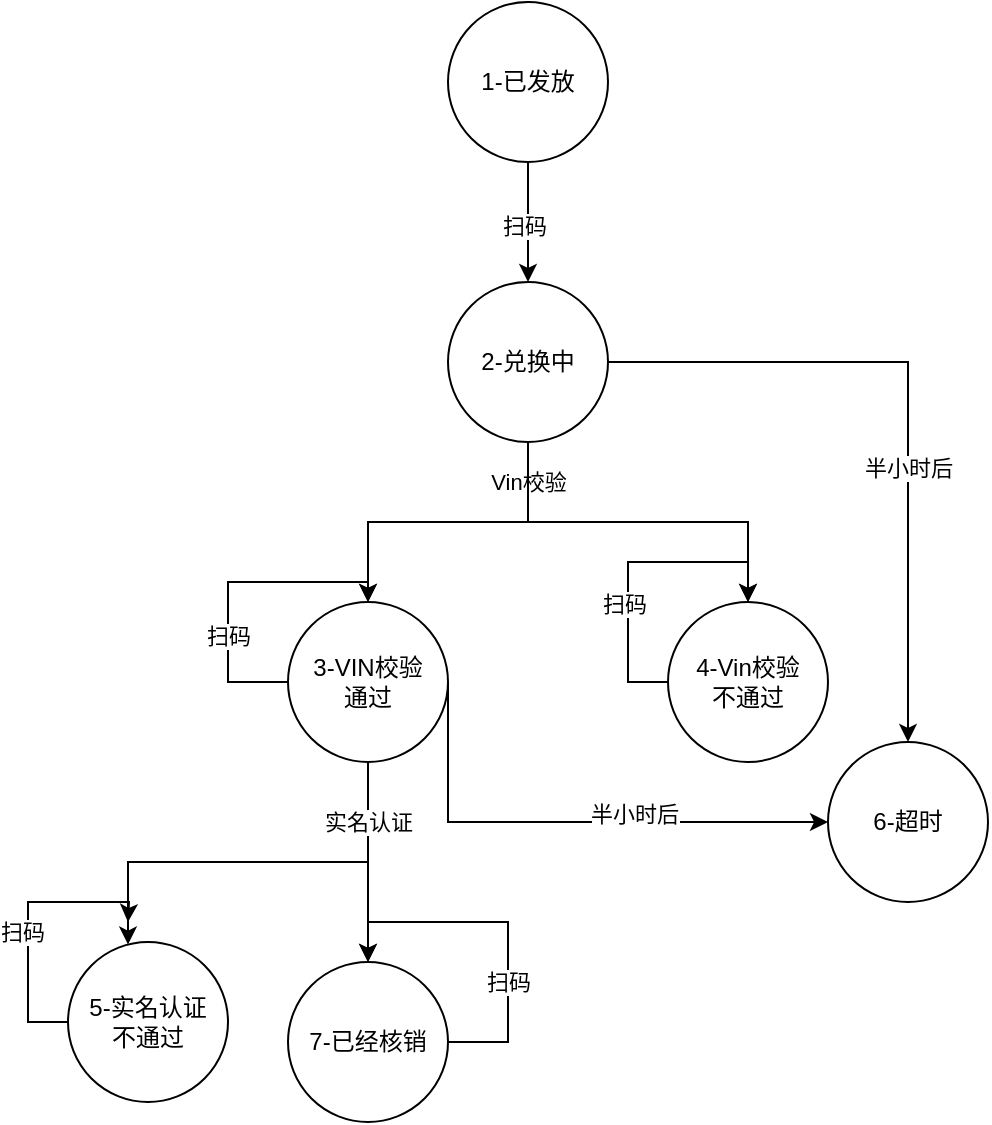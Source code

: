 <mxfile version="20.8.3" type="github">
  <diagram id="C5RBs43oDa-KdzZeNtuy" name="Page-1">
    <mxGraphModel dx="954" dy="479" grid="1" gridSize="10" guides="1" tooltips="1" connect="1" arrows="1" fold="1" page="1" pageScale="1" pageWidth="827" pageHeight="1169" math="0" shadow="0">
      <root>
        <mxCell id="WIyWlLk6GJQsqaUBKTNV-0" />
        <mxCell id="WIyWlLk6GJQsqaUBKTNV-1" parent="WIyWlLk6GJQsqaUBKTNV-0" />
        <mxCell id="26Wq_NfY63DLI9W3hV-0-4" value="Vin校验" style="edgeStyle=orthogonalEdgeStyle;rounded=0;orthogonalLoop=1;jettySize=auto;html=1;entryX=0.5;entryY=0;entryDx=0;entryDy=0;" edge="1" parent="WIyWlLk6GJQsqaUBKTNV-1" target="26Wq_NfY63DLI9W3hV-0-3">
          <mxGeometry x="-0.789" relative="1" as="geometry">
            <mxPoint x="320" y="230" as="sourcePoint" />
            <Array as="points">
              <mxPoint x="320" y="270" />
              <mxPoint x="430" y="270" />
            </Array>
            <mxPoint as="offset" />
          </mxGeometry>
        </mxCell>
        <mxCell id="26Wq_NfY63DLI9W3hV-0-5" style="edgeStyle=orthogonalEdgeStyle;rounded=0;orthogonalLoop=1;jettySize=auto;html=1;" edge="1" parent="WIyWlLk6GJQsqaUBKTNV-1" source="26Wq_NfY63DLI9W3hV-0-1" target="26Wq_NfY63DLI9W3hV-0-2">
          <mxGeometry relative="1" as="geometry" />
        </mxCell>
        <mxCell id="26Wq_NfY63DLI9W3hV-0-20" style="edgeStyle=orthogonalEdgeStyle;rounded=0;orthogonalLoop=1;jettySize=auto;html=1;entryX=0.5;entryY=0;entryDx=0;entryDy=0;" edge="1" parent="WIyWlLk6GJQsqaUBKTNV-1" source="26Wq_NfY63DLI9W3hV-0-1" target="26Wq_NfY63DLI9W3hV-0-7">
          <mxGeometry relative="1" as="geometry" />
        </mxCell>
        <mxCell id="26Wq_NfY63DLI9W3hV-0-21" value="半小时后" style="edgeLabel;html=1;align=center;verticalAlign=middle;resizable=0;points=[];" vertex="1" connectable="0" parent="26Wq_NfY63DLI9W3hV-0-20">
          <mxGeometry x="0.195" relative="1" as="geometry">
            <mxPoint as="offset" />
          </mxGeometry>
        </mxCell>
        <mxCell id="26Wq_NfY63DLI9W3hV-0-1" value="2-兑换中" style="ellipse;whiteSpace=wrap;html=1;aspect=fixed;" vertex="1" parent="WIyWlLk6GJQsqaUBKTNV-1">
          <mxGeometry x="280" y="150" width="80" height="80" as="geometry" />
        </mxCell>
        <mxCell id="26Wq_NfY63DLI9W3hV-0-9" style="edgeStyle=orthogonalEdgeStyle;rounded=0;orthogonalLoop=1;jettySize=auto;html=1;exitX=0.5;exitY=1;exitDx=0;exitDy=0;" edge="1" parent="WIyWlLk6GJQsqaUBKTNV-1" source="26Wq_NfY63DLI9W3hV-0-2" target="26Wq_NfY63DLI9W3hV-0-6">
          <mxGeometry relative="1" as="geometry">
            <mxPoint x="200" y="450" as="sourcePoint" />
            <Array as="points">
              <mxPoint x="240" y="440" />
              <mxPoint x="120" y="440" />
            </Array>
          </mxGeometry>
        </mxCell>
        <mxCell id="26Wq_NfY63DLI9W3hV-0-11" style="edgeStyle=orthogonalEdgeStyle;rounded=0;orthogonalLoop=1;jettySize=auto;html=1;" edge="1" parent="WIyWlLk6GJQsqaUBKTNV-1" source="26Wq_NfY63DLI9W3hV-0-2" target="26Wq_NfY63DLI9W3hV-0-8">
          <mxGeometry relative="1" as="geometry" />
        </mxCell>
        <mxCell id="26Wq_NfY63DLI9W3hV-0-22" value="实名认证" style="edgeLabel;html=1;align=center;verticalAlign=middle;resizable=0;points=[];" vertex="1" connectable="0" parent="26Wq_NfY63DLI9W3hV-0-11">
          <mxGeometry x="-0.677" relative="1" as="geometry">
            <mxPoint y="14" as="offset" />
          </mxGeometry>
        </mxCell>
        <mxCell id="26Wq_NfY63DLI9W3hV-0-17" style="edgeStyle=orthogonalEdgeStyle;rounded=0;orthogonalLoop=1;jettySize=auto;html=1;exitX=1;exitY=0.5;exitDx=0;exitDy=0;entryX=0;entryY=0.5;entryDx=0;entryDy=0;" edge="1" parent="WIyWlLk6GJQsqaUBKTNV-1" source="26Wq_NfY63DLI9W3hV-0-2" target="26Wq_NfY63DLI9W3hV-0-7">
          <mxGeometry relative="1" as="geometry">
            <Array as="points">
              <mxPoint x="280" y="420" />
            </Array>
          </mxGeometry>
        </mxCell>
        <mxCell id="26Wq_NfY63DLI9W3hV-0-27" value="半小时后" style="edgeLabel;html=1;align=center;verticalAlign=middle;resizable=0;points=[];" vertex="1" connectable="0" parent="26Wq_NfY63DLI9W3hV-0-17">
          <mxGeometry x="0.253" y="4" relative="1" as="geometry">
            <mxPoint as="offset" />
          </mxGeometry>
        </mxCell>
        <mxCell id="26Wq_NfY63DLI9W3hV-0-2" value="3-VIN校验&lt;br&gt;通过" style="ellipse;whiteSpace=wrap;html=1;aspect=fixed;" vertex="1" parent="WIyWlLk6GJQsqaUBKTNV-1">
          <mxGeometry x="200" y="310" width="80" height="80" as="geometry" />
        </mxCell>
        <mxCell id="26Wq_NfY63DLI9W3hV-0-28" style="edgeStyle=orthogonalEdgeStyle;rounded=0;orthogonalLoop=1;jettySize=auto;html=1;entryX=0.5;entryY=0;entryDx=0;entryDy=0;exitX=0;exitY=0.5;exitDx=0;exitDy=0;" edge="1" parent="WIyWlLk6GJQsqaUBKTNV-1" source="26Wq_NfY63DLI9W3hV-0-3" target="26Wq_NfY63DLI9W3hV-0-3">
          <mxGeometry relative="1" as="geometry">
            <mxPoint x="350" y="400" as="targetPoint" />
            <Array as="points">
              <mxPoint x="370" y="350" />
              <mxPoint x="370" y="290" />
              <mxPoint x="430" y="290" />
            </Array>
          </mxGeometry>
        </mxCell>
        <mxCell id="26Wq_NfY63DLI9W3hV-0-29" value="扫码" style="edgeLabel;html=1;align=center;verticalAlign=middle;resizable=0;points=[];" vertex="1" connectable="0" parent="26Wq_NfY63DLI9W3hV-0-28">
          <mxGeometry x="-0.263" y="2" relative="1" as="geometry">
            <mxPoint as="offset" />
          </mxGeometry>
        </mxCell>
        <mxCell id="26Wq_NfY63DLI9W3hV-0-3" value="4-Vin校验&lt;br&gt;不通过" style="ellipse;whiteSpace=wrap;html=1;aspect=fixed;" vertex="1" parent="WIyWlLk6GJQsqaUBKTNV-1">
          <mxGeometry x="390" y="310" width="80" height="80" as="geometry" />
        </mxCell>
        <mxCell id="26Wq_NfY63DLI9W3hV-0-32" style="edgeStyle=orthogonalEdgeStyle;rounded=0;orthogonalLoop=1;jettySize=auto;html=1;exitX=0;exitY=0.5;exitDx=0;exitDy=0;" edge="1" parent="WIyWlLk6GJQsqaUBKTNV-1" source="26Wq_NfY63DLI9W3hV-0-6">
          <mxGeometry relative="1" as="geometry">
            <mxPoint x="120" y="470" as="targetPoint" />
          </mxGeometry>
        </mxCell>
        <mxCell id="26Wq_NfY63DLI9W3hV-0-33" value="扫码" style="edgeLabel;html=1;align=center;verticalAlign=middle;resizable=0;points=[];" vertex="1" connectable="0" parent="26Wq_NfY63DLI9W3hV-0-32">
          <mxGeometry x="-0.071" y="3" relative="1" as="geometry">
            <mxPoint as="offset" />
          </mxGeometry>
        </mxCell>
        <mxCell id="26Wq_NfY63DLI9W3hV-0-6" value="5-实名认证&lt;br&gt;不通过" style="ellipse;whiteSpace=wrap;html=1;aspect=fixed;" vertex="1" parent="WIyWlLk6GJQsqaUBKTNV-1">
          <mxGeometry x="90" y="480" width="80" height="80" as="geometry" />
        </mxCell>
        <mxCell id="26Wq_NfY63DLI9W3hV-0-7" value="6-超时" style="ellipse;whiteSpace=wrap;html=1;aspect=fixed;" vertex="1" parent="WIyWlLk6GJQsqaUBKTNV-1">
          <mxGeometry x="470" y="380" width="80" height="80" as="geometry" />
        </mxCell>
        <mxCell id="26Wq_NfY63DLI9W3hV-0-8" value="7-已经核销" style="ellipse;whiteSpace=wrap;html=1;aspect=fixed;" vertex="1" parent="WIyWlLk6GJQsqaUBKTNV-1">
          <mxGeometry x="200" y="490" width="80" height="80" as="geometry" />
        </mxCell>
        <mxCell id="26Wq_NfY63DLI9W3hV-0-25" style="edgeStyle=orthogonalEdgeStyle;rounded=0;orthogonalLoop=1;jettySize=auto;html=1;entryX=0.5;entryY=0;entryDx=0;entryDy=0;" edge="1" parent="WIyWlLk6GJQsqaUBKTNV-1" source="26Wq_NfY63DLI9W3hV-0-24" target="26Wq_NfY63DLI9W3hV-0-1">
          <mxGeometry relative="1" as="geometry" />
        </mxCell>
        <mxCell id="26Wq_NfY63DLI9W3hV-0-26" value="扫码" style="edgeLabel;html=1;align=center;verticalAlign=middle;resizable=0;points=[];" vertex="1" connectable="0" parent="26Wq_NfY63DLI9W3hV-0-25">
          <mxGeometry x="0.067" y="-2" relative="1" as="geometry">
            <mxPoint as="offset" />
          </mxGeometry>
        </mxCell>
        <mxCell id="26Wq_NfY63DLI9W3hV-0-24" value="1-已发放" style="ellipse;whiteSpace=wrap;html=1;aspect=fixed;" vertex="1" parent="WIyWlLk6GJQsqaUBKTNV-1">
          <mxGeometry x="280" y="10" width="80" height="80" as="geometry" />
        </mxCell>
        <mxCell id="26Wq_NfY63DLI9W3hV-0-30" value="扫码" style="edgeStyle=orthogonalEdgeStyle;rounded=0;orthogonalLoop=1;jettySize=auto;html=1;entryX=0.5;entryY=0;entryDx=0;entryDy=0;exitX=0;exitY=0.5;exitDx=0;exitDy=0;" edge="1" parent="WIyWlLk6GJQsqaUBKTNV-1" source="26Wq_NfY63DLI9W3hV-0-2" target="26Wq_NfY63DLI9W3hV-0-2">
          <mxGeometry x="-0.333" relative="1" as="geometry">
            <Array as="points">
              <mxPoint x="170" y="350" />
              <mxPoint x="170" y="300" />
              <mxPoint x="240" y="300" />
            </Array>
            <mxPoint as="offset" />
          </mxGeometry>
        </mxCell>
        <mxCell id="26Wq_NfY63DLI9W3hV-0-37" value="扫码" style="edgeStyle=orthogonalEdgeStyle;rounded=0;orthogonalLoop=1;jettySize=auto;html=1;entryX=0.5;entryY=0;entryDx=0;entryDy=0;" edge="1" parent="WIyWlLk6GJQsqaUBKTNV-1" source="26Wq_NfY63DLI9W3hV-0-8" target="26Wq_NfY63DLI9W3hV-0-8">
          <mxGeometry x="-0.333" relative="1" as="geometry">
            <Array as="points">
              <mxPoint x="310" y="530" />
              <mxPoint x="310" y="470" />
              <mxPoint x="240" y="470" />
            </Array>
            <mxPoint as="offset" />
          </mxGeometry>
        </mxCell>
      </root>
    </mxGraphModel>
  </diagram>
</mxfile>
